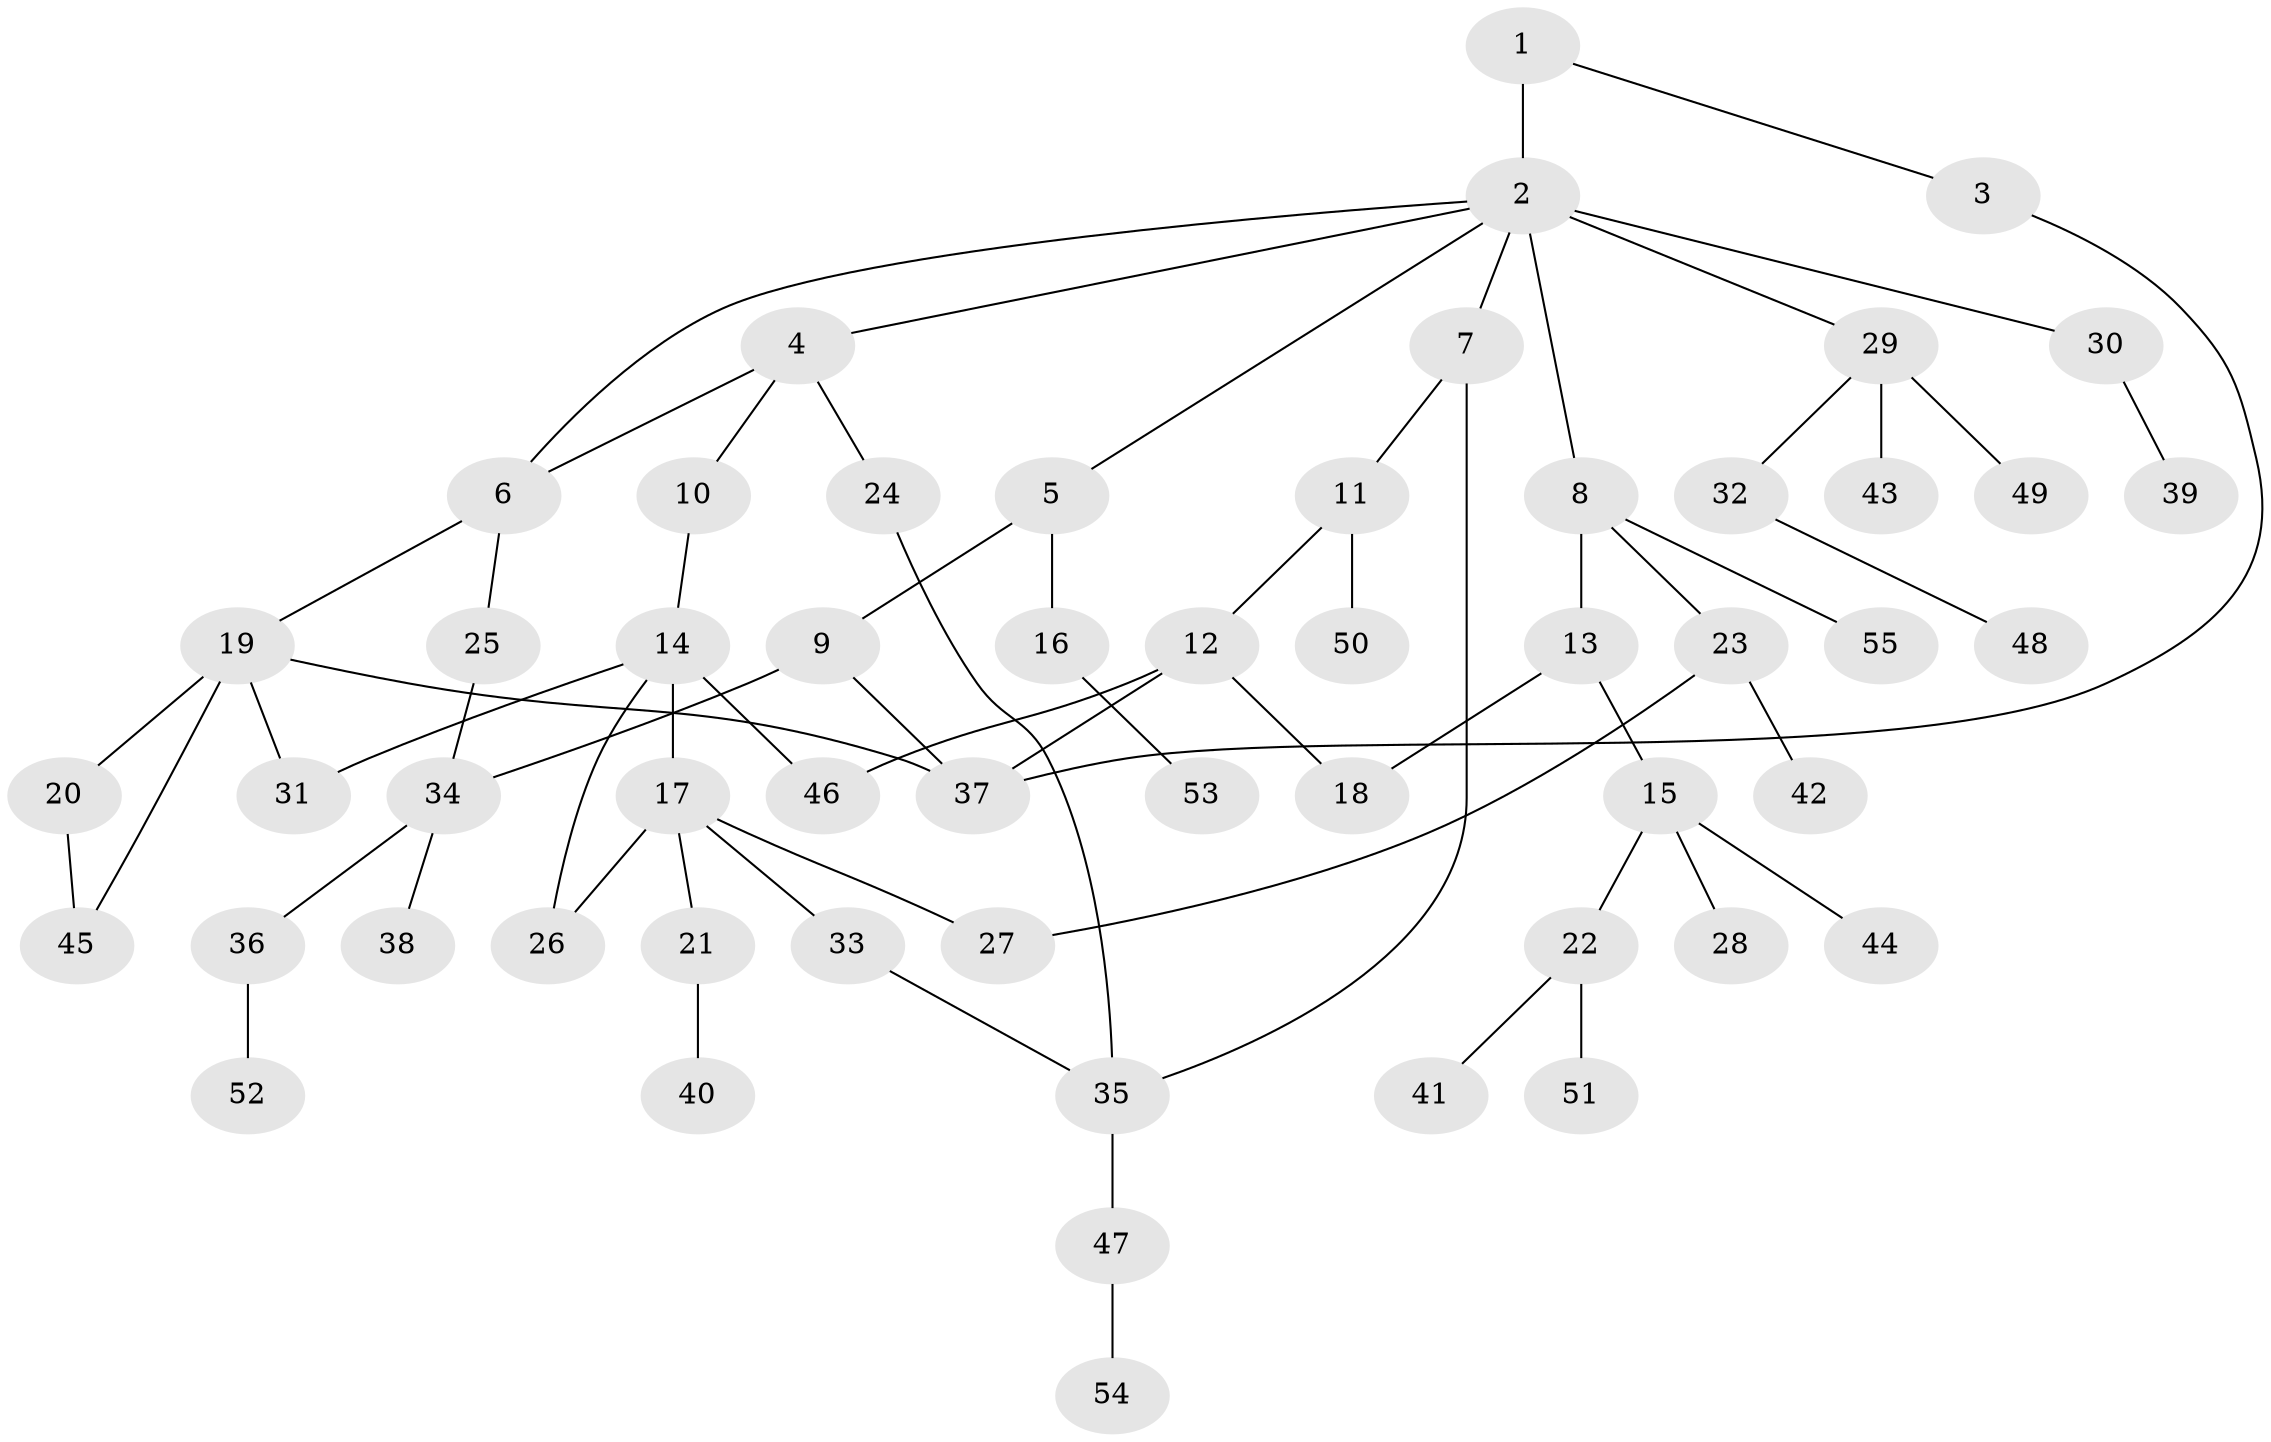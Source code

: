 // original degree distribution, {5: 0.07272727272727272, 3: 0.2, 2: 0.2636363636363636, 4: 0.07272727272727272, 6: 0.00909090909090909, 1: 0.38181818181818183}
// Generated by graph-tools (version 1.1) at 2025/34/03/09/25 02:34:02]
// undirected, 55 vertices, 67 edges
graph export_dot {
graph [start="1"]
  node [color=gray90,style=filled];
  1;
  2;
  3;
  4;
  5;
  6;
  7;
  8;
  9;
  10;
  11;
  12;
  13;
  14;
  15;
  16;
  17;
  18;
  19;
  20;
  21;
  22;
  23;
  24;
  25;
  26;
  27;
  28;
  29;
  30;
  31;
  32;
  33;
  34;
  35;
  36;
  37;
  38;
  39;
  40;
  41;
  42;
  43;
  44;
  45;
  46;
  47;
  48;
  49;
  50;
  51;
  52;
  53;
  54;
  55;
  1 -- 2 [weight=3.0];
  1 -- 3 [weight=1.0];
  2 -- 4 [weight=1.0];
  2 -- 5 [weight=1.0];
  2 -- 6 [weight=1.0];
  2 -- 7 [weight=1.0];
  2 -- 8 [weight=1.0];
  2 -- 29 [weight=1.0];
  2 -- 30 [weight=1.0];
  3 -- 37 [weight=1.0];
  4 -- 6 [weight=1.0];
  4 -- 10 [weight=1.0];
  4 -- 24 [weight=1.0];
  5 -- 9 [weight=1.0];
  5 -- 16 [weight=1.0];
  6 -- 19 [weight=1.0];
  6 -- 25 [weight=1.0];
  7 -- 11 [weight=1.0];
  7 -- 35 [weight=1.0];
  8 -- 13 [weight=1.0];
  8 -- 23 [weight=1.0];
  8 -- 55 [weight=1.0];
  9 -- 34 [weight=1.0];
  9 -- 37 [weight=1.0];
  10 -- 14 [weight=1.0];
  11 -- 12 [weight=1.0];
  11 -- 50 [weight=1.0];
  12 -- 18 [weight=1.0];
  12 -- 37 [weight=1.0];
  12 -- 46 [weight=1.0];
  13 -- 15 [weight=1.0];
  13 -- 18 [weight=1.0];
  14 -- 17 [weight=1.0];
  14 -- 26 [weight=1.0];
  14 -- 31 [weight=1.0];
  14 -- 46 [weight=1.0];
  15 -- 22 [weight=1.0];
  15 -- 28 [weight=1.0];
  15 -- 44 [weight=1.0];
  16 -- 53 [weight=1.0];
  17 -- 21 [weight=1.0];
  17 -- 26 [weight=1.0];
  17 -- 27 [weight=1.0];
  17 -- 33 [weight=1.0];
  19 -- 20 [weight=2.0];
  19 -- 31 [weight=1.0];
  19 -- 37 [weight=1.0];
  19 -- 45 [weight=1.0];
  20 -- 45 [weight=1.0];
  21 -- 40 [weight=1.0];
  22 -- 41 [weight=1.0];
  22 -- 51 [weight=2.0];
  23 -- 27 [weight=1.0];
  23 -- 42 [weight=1.0];
  24 -- 35 [weight=1.0];
  25 -- 34 [weight=1.0];
  29 -- 32 [weight=1.0];
  29 -- 43 [weight=2.0];
  29 -- 49 [weight=1.0];
  30 -- 39 [weight=1.0];
  32 -- 48 [weight=1.0];
  33 -- 35 [weight=1.0];
  34 -- 36 [weight=1.0];
  34 -- 38 [weight=2.0];
  35 -- 47 [weight=1.0];
  36 -- 52 [weight=1.0];
  47 -- 54 [weight=1.0];
}
